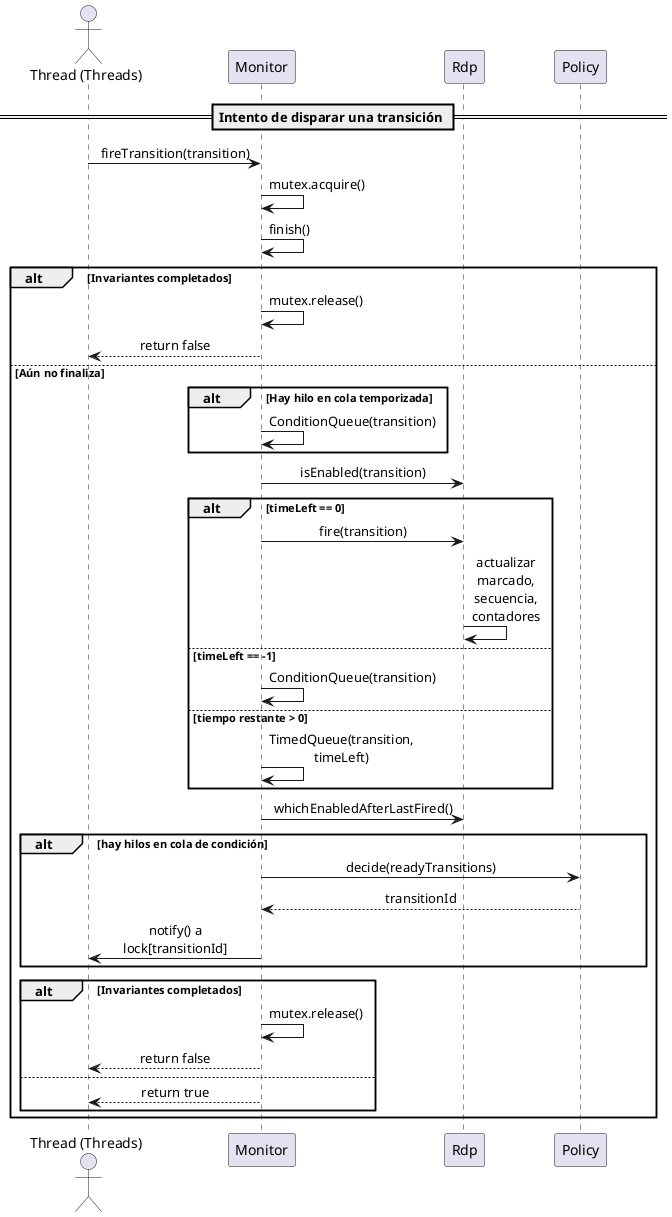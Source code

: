 @startuml
' Diagrama de secuencia detallado de un hilo disparando una transición
skinparam sequenceMessageAlign center
skinparam ParticipantPadding 30
skinparam maxMessageSize 120

actor "Thread (Threads)" as Thread
participant "Monitor" as Monitor
participant "Rdp" as Rdp
participant "Policy" as Policy

== Intento de disparar una transición ==
Thread -> Monitor : fireTransition(transition)
Monitor -> Monitor : mutex.acquire()
Monitor -> Monitor : finish()

alt Invariantes completados
    Monitor -> Monitor : mutex.release()
    Monitor --> Thread : return false
else Aún no finaliza
    alt Hay hilo en cola temporizada
        Monitor -> Monitor : ConditionQueue(transition)
    end

    Monitor -> Rdp : isEnabled(transition)
    alt timeLeft == 0
        Monitor -> Rdp : fire(transition)
        Rdp -> Rdp : actualizar marcado, secuencia, contadores
    else timeLeft == -1
        Monitor -> Monitor : ConditionQueue(transition)
    else tiempo restante > 0
        Monitor -> Monitor : TimedQueue(transition, timeLeft)
    end

    Monitor -> Rdp : whichEnabledAfterLastFired()
    alt hay hilos en cola de condición
        Monitor -> Policy : decide(readyTransitions)
        Policy --> Monitor : transitionId
        Monitor -> Thread : notify() a lock[transitionId]
    end

    alt Invariantes completados
        Monitor -> Monitor : mutex.release()
        Monitor --> Thread : return false
    else
        Monitor --> Thread : return true
    end
end
@enduml
